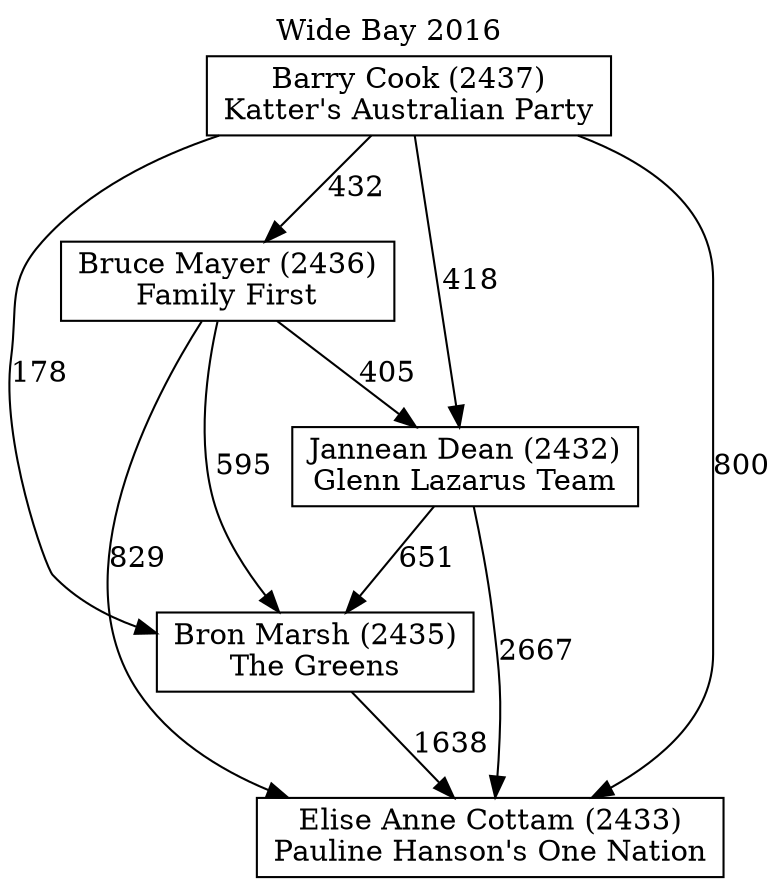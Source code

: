 // House preference flow
digraph "Elise Anne Cottam (2433)_Wide Bay_2016" {
	graph [label="Wide Bay 2016" labelloc=t mclimit=10]
	node [shape=box]
	"Bruce Mayer (2436)" [label="Bruce Mayer (2436)
Family First"]
	"Barry Cook (2437)" [label="Barry Cook (2437)
Katter's Australian Party"]
	"Jannean Dean (2432)" [label="Jannean Dean (2432)
Glenn Lazarus Team"]
	"Bron Marsh (2435)" [label="Bron Marsh (2435)
The Greens"]
	"Elise Anne Cottam (2433)" [label="Elise Anne Cottam (2433)
Pauline Hanson's One Nation"]
	"Barry Cook (2437)" -> "Jannean Dean (2432)" [label=418]
	"Barry Cook (2437)" -> "Bron Marsh (2435)" [label=178]
	"Bron Marsh (2435)" -> "Elise Anne Cottam (2433)" [label=1638]
	"Bruce Mayer (2436)" -> "Elise Anne Cottam (2433)" [label=829]
	"Jannean Dean (2432)" -> "Bron Marsh (2435)" [label=651]
	"Jannean Dean (2432)" -> "Elise Anne Cottam (2433)" [label=2667]
	"Barry Cook (2437)" -> "Bruce Mayer (2436)" [label=432]
	"Bruce Mayer (2436)" -> "Bron Marsh (2435)" [label=595]
	"Barry Cook (2437)" -> "Elise Anne Cottam (2433)" [label=800]
	"Bruce Mayer (2436)" -> "Jannean Dean (2432)" [label=405]
}
